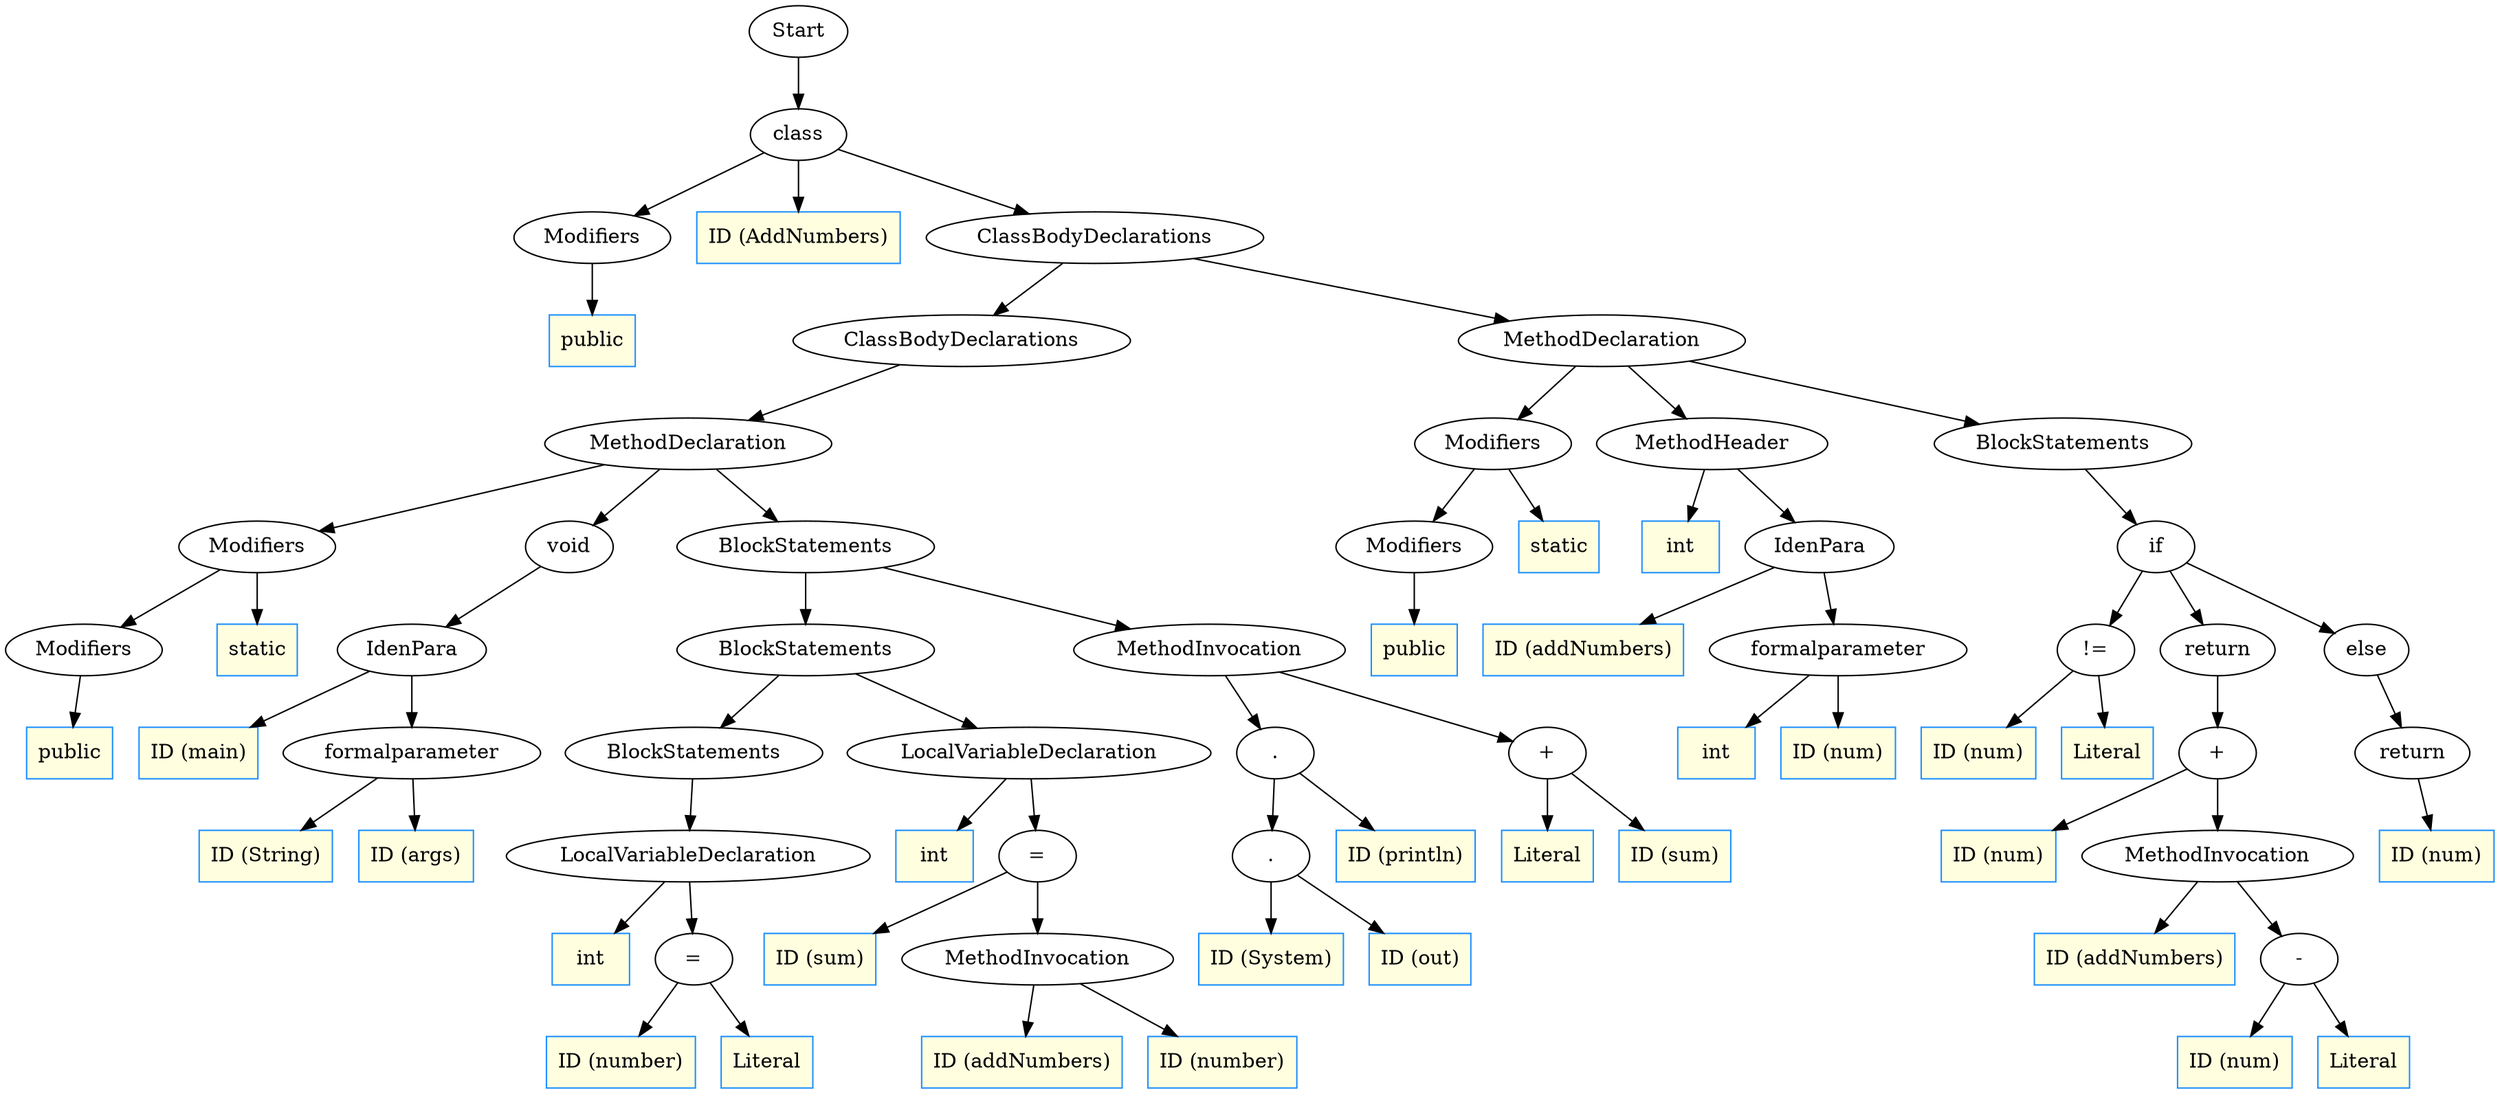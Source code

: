 digraph AST {
	ordering=out;
	1 [label="public" shape=box style=filled color="dodgerblue" fillcolor="lightyellow"];
	2 [label="Modifiers"];
	2 -> 1;
	3 [label="public" shape=box style=filled color="dodgerblue" fillcolor="lightyellow"];
	4 [label="Modifiers"];
	4 -> 3;
	5 [label="static" shape=box style=filled color="dodgerblue" fillcolor="lightyellow"];
	6 [label="Modifiers"];
	6 -> 4;
	6 -> 5;
	7 [label="ID (String)" shape=box style=filled color="dodgerblue" fillcolor="lightyellow"];
	8 [label="ID (args)" shape=box style=filled color="dodgerblue" fillcolor="lightyellow"];
	9 [label="formalparameter"];
	9 -> 7;
	9 -> 8;
	10 [label="ID (main)" shape=box style=filled color="dodgerblue" fillcolor="lightyellow"];
	11 [label="IdenPara"];
	11 -> 10;
	11 -> 9;
	12 [label="void"];
	12 -> 11;
	13 [label="int" shape=box style=filled color="dodgerblue" fillcolor="lightyellow"];
	14 [label="Literal" shape=box style=filled color="dodgerblue" fillcolor="lightyellow"];
	15 [label="ID (number)" shape=box style=filled color="dodgerblue" fillcolor="lightyellow"];
	16 [label="="];
	16 -> 15;
	16 -> 14;
	17 [label="LocalVariableDeclaration"];
	17 -> 13;
	17 -> 16;
	18 [label="BlockStatements"];
	18 -> 17;
	19 [label="int" shape=box style=filled color="dodgerblue" fillcolor="lightyellow"];
	20 [label="ID (addNumbers)" shape=box style=filled color="dodgerblue" fillcolor="lightyellow"];
	21 [label="ID (number)" shape=box style=filled color="dodgerblue" fillcolor="lightyellow"];
	22 [label="MethodInvocation"];
	22 -> 20;
	22 -> 21;
	23 [label="ID (sum)" shape=box style=filled color="dodgerblue" fillcolor="lightyellow"];
	24 [label="="];
	24 -> 23;
	24 -> 22;
	25 [label="LocalVariableDeclaration"];
	25 -> 19;
	25 -> 24;
	26 [label="BlockStatements"];
	26 -> 18;
	26 -> 25;
	27 [label="ID (System)" shape=box style=filled color="dodgerblue" fillcolor="lightyellow"];
	28 [label="ID (out)" shape=box style=filled color="dodgerblue" fillcolor="lightyellow"];
	29 [label="."];
	29 -> 27;
	29 -> 28;
	30 [label="ID (println)" shape=box style=filled color="dodgerblue" fillcolor="lightyellow"];
	31 [label="."];
	31 -> 29;
	31 -> 30;
	32 [label="Literal" shape=box style=filled color="dodgerblue" fillcolor="lightyellow"];
	33 [label="ID (sum)" shape=box style=filled color="dodgerblue" fillcolor="lightyellow"];
	34 [label="+"];
	34 -> 32;
	34 -> 33;
	35 [label="MethodInvocation"];
	35 -> 31;
	35 -> 34;
	36 [label="BlockStatements"];
	36 -> 26;
	36 -> 35;
	37 [label="MethodDeclaration"];
	37 -> 6;
	37 -> 12;
	37 -> 36;
	38 [label="ClassBodyDeclarations"];
	38 -> 37;
	39 [label="public" shape=box style=filled color="dodgerblue" fillcolor="lightyellow"];
	40 [label="Modifiers"];
	40 -> 39;
	41 [label="static" shape=box style=filled color="dodgerblue" fillcolor="lightyellow"];
	42 [label="Modifiers"];
	42 -> 40;
	42 -> 41;
	43 [label="int" shape=box style=filled color="dodgerblue" fillcolor="lightyellow"];
	44 [label="int" shape=box style=filled color="dodgerblue" fillcolor="lightyellow"];
	45 [label="ID (num)" shape=box style=filled color="dodgerblue" fillcolor="lightyellow"];
	46 [label="formalparameter"];
	46 -> 44;
	46 -> 45;
	47 [label="ID (addNumbers)" shape=box style=filled color="dodgerblue" fillcolor="lightyellow"];
	48 [label="IdenPara"];
	48 -> 47;
	48 -> 46;
	49 [label="MethodHeader"];
	49 -> 43;
	49 -> 48;
	50 [label="ID (num)" shape=box style=filled color="dodgerblue" fillcolor="lightyellow"];
	51 [label="Literal" shape=box style=filled color="dodgerblue" fillcolor="lightyellow"];
	52 [label="!="];
	52 -> 50;
	52 -> 51;
	53 [label="ID (num)" shape=box style=filled color="dodgerblue" fillcolor="lightyellow"];
	54 [label="ID (addNumbers)" shape=box style=filled color="dodgerblue" fillcolor="lightyellow"];
	55 [label="ID (num)" shape=box style=filled color="dodgerblue" fillcolor="lightyellow"];
	56 [label="Literal" shape=box style=filled color="dodgerblue" fillcolor="lightyellow"];
	57 [label="-"];
	57 -> 55;
	57 -> 56;
	58 [label="MethodInvocation"];
	58 -> 54;
	58 -> 57;
	59 [label="+"];
	59 -> 53;
	59 -> 58;
	60 [label="return"];
	60 -> 59;
	61 [label="ID (num)" shape=box style=filled color="dodgerblue" fillcolor="lightyellow"];
	62 [label="return"];
	62 -> 61;
	63 [label="else"];
	63 -> 62;
	64 [label="if"];
	64 -> 52;
	64 -> 60;
	64 -> 63;
	65 [label="BlockStatements"];
	65 -> 64;
	66 [label="MethodDeclaration"];
	66 -> 42;
	66 -> 49;
	66 -> 65;
	67 [label="ClassBodyDeclarations"];
	67 -> 38;
	67 -> 66;
	68 [label="ID (AddNumbers)" shape=box style=filled color="dodgerblue" fillcolor="lightyellow"];
	69 [label="class"];
	69 -> 2;
	69 -> 68;
	69 -> 67;
	70 [label="Start"];
	70 -> 69;
}

